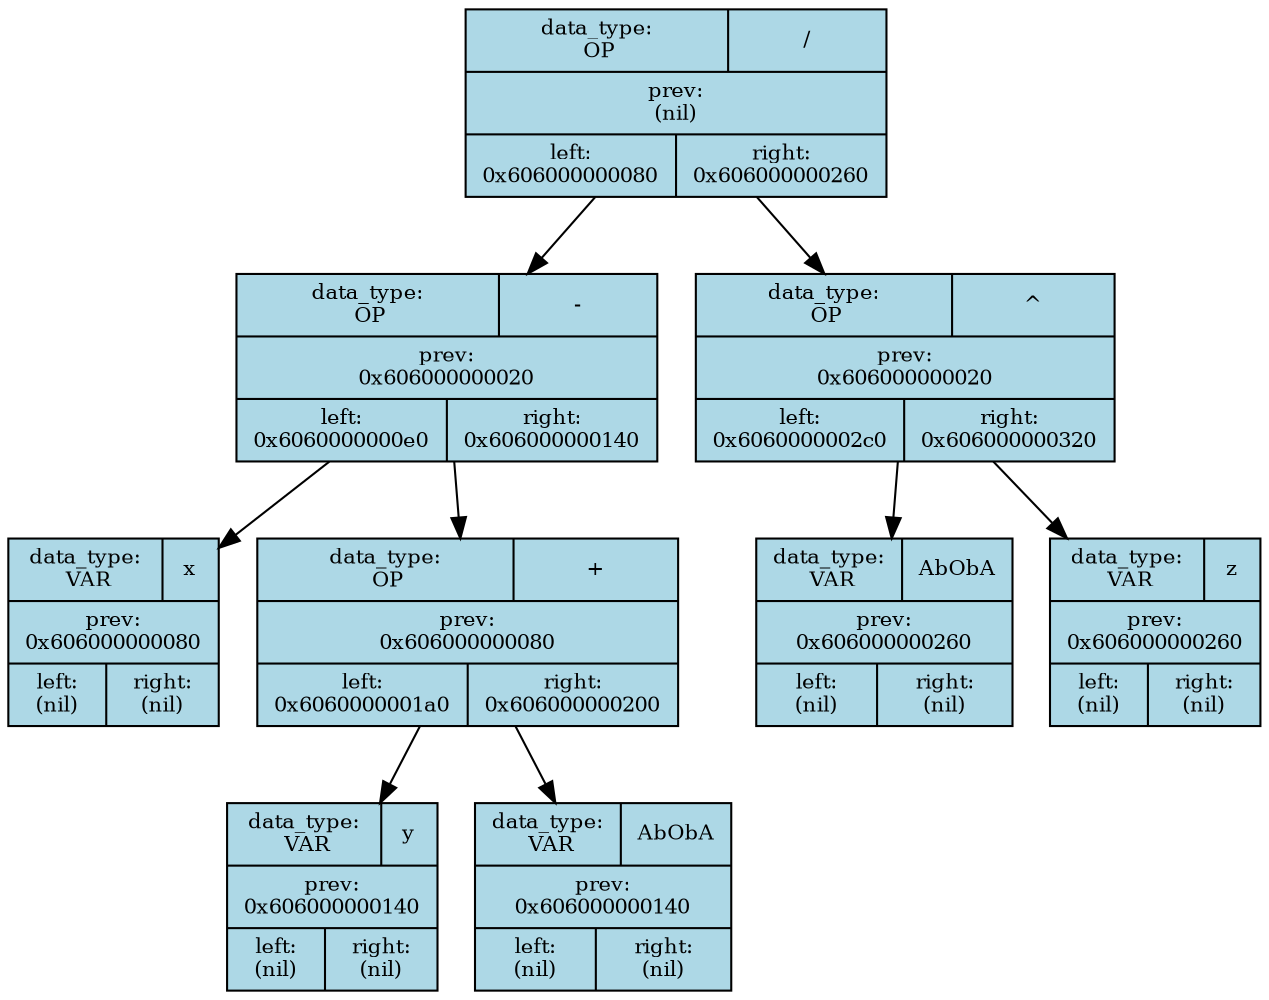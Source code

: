 digraph G{
    rankdir = TB;
    edge[ colour = black ];
    node[ colour = black, shape = rectangle, fontsize = 10 ];
    node5 [shape = record, style = filled, fillcolor = lightblue, label = "{{ <data_type> data_type:\n OP | <data> / } | <prev> prev:\n(nil) | { <left> left:\n0x606000000080 | <right> right:\n0x606000000260 }}"];
    node1 [shape = record, style = filled, fillcolor = lightblue, label = "{{ <data_type> data_type:\n OP | <data> - } | <prev> prev:\n0x606000000020 | { <left> left:\n0x6060000000e0 | <right> right:\n0x606000000140 }}"];
    node0 [shape = record, style = filled, fillcolor = lightblue, label = "{{ <data_type> data_type:\n VAR | <data> x } | <prev> prev:\n0x606000000080 | { <left> left:\n(nil) | <right> right:\n(nil) }}"];
    node3 [shape = record, style = filled, fillcolor = lightblue, label = "{{ <data_type> data_type:\n OP | <data> + } | <prev> prev:\n0x606000000080 | { <left> left:\n0x6060000001a0 | <right> right:\n0x606000000200 }}"];
    node2 [shape = record, style = filled, fillcolor = lightblue, label = "{{ <data_type> data_type:\n VAR | <data> y } | <prev> prev:\n0x606000000140 | { <left> left:\n(nil) | <right> right:\n(nil) }}"];
    node4 [shape = record, style = filled, fillcolor = lightblue, label = "{{ <data_type> data_type:\n VAR | <data> AbObA } | <prev> prev:\n0x606000000140 | { <left> left:\n(nil) | <right> right:\n(nil) }}"];
    node7 [shape = record, style = filled, fillcolor = lightblue, label = "{{ <data_type> data_type:\n OP | <data> ^ } | <prev> prev:\n0x606000000020 | { <left> left:\n0x6060000002c0 | <right> right:\n0x606000000320 }}"];
    node6 [shape = record, style = filled, fillcolor = lightblue, label = "{{ <data_type> data_type:\n VAR | <data> AbObA } | <prev> prev:\n0x606000000260 | { <left> left:\n(nil) | <right> right:\n(nil) }}"];
    node8 [shape = record, style = filled, fillcolor = lightblue, label = "{{ <data_type> data_type:\n VAR | <data> z } | <prev> prev:\n0x606000000260 | { <left> left:\n(nil) | <right> right:\n(nil) }}"];
    node5 -> node1;
    node1 -> node0;
    node3 -> node2;
    node3 -> node4;
    node1 -> node3;
    node7 -> node6;
    node7 -> node8;
    node5 -> node7;
}
